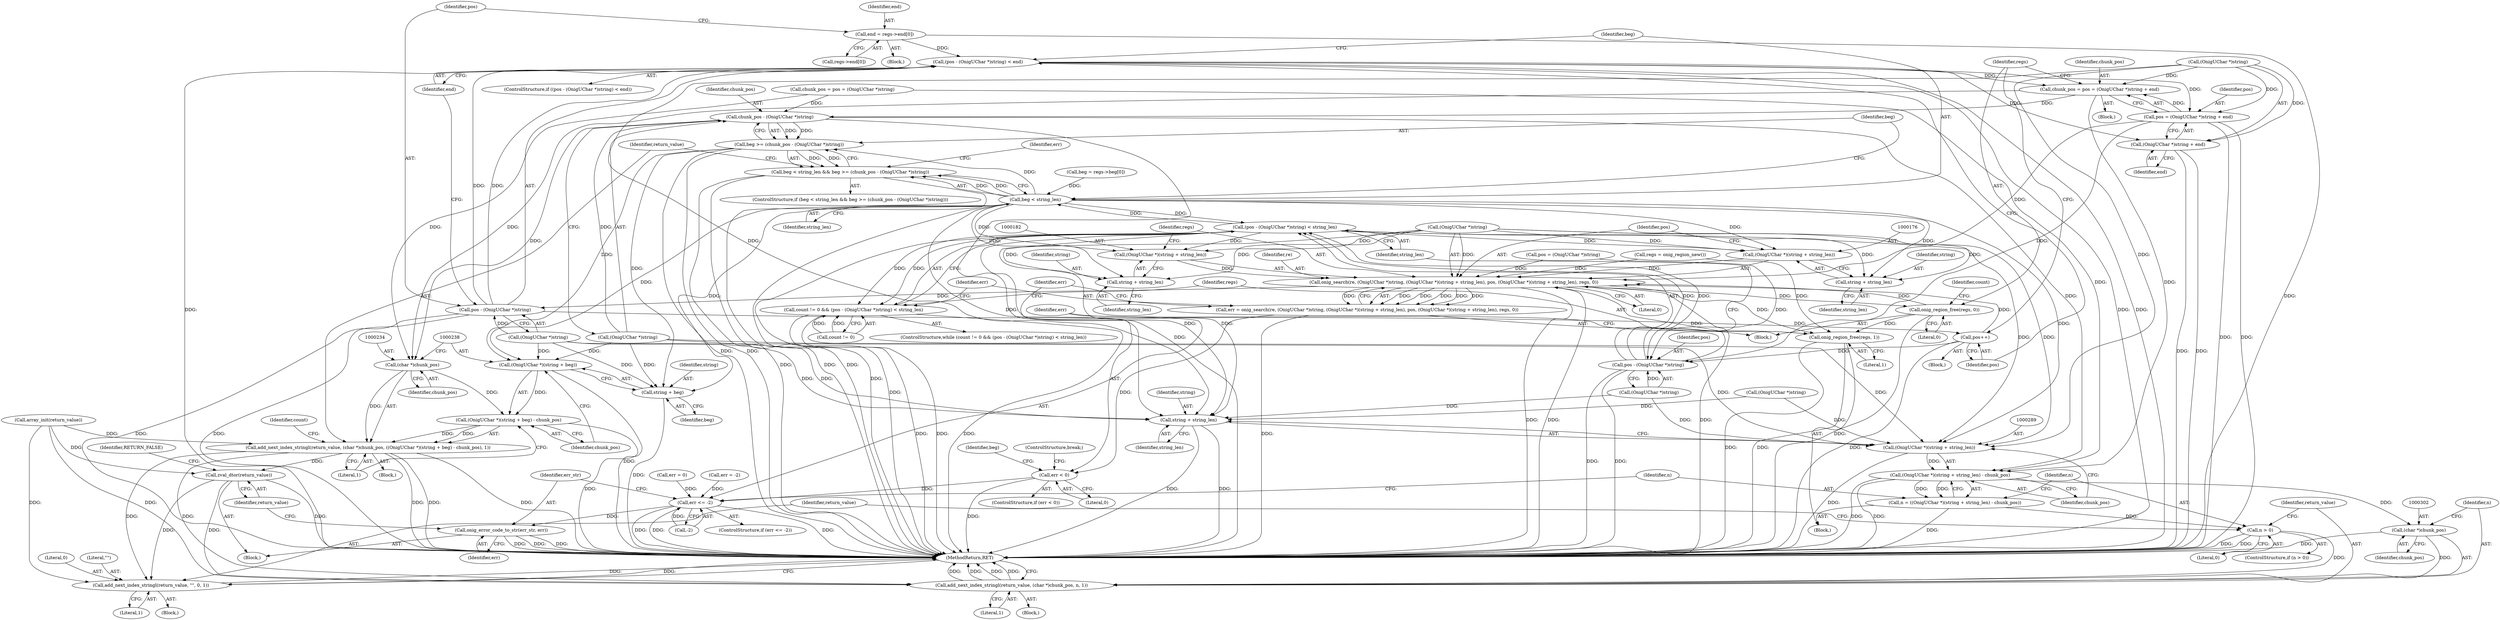 digraph "0_php-src_5b597a2e5b28e2d5a52fc1be13f425f08f47cb62?w=1@array" {
"1000202" [label="(Call,end = regs->end[0])"];
"1000210" [label="(Call,(pos - (OnigUChar *)string) < end)"];
"1000253" [label="(Call,chunk_pos = pos = (OnigUChar *)string + end)"];
"1000225" [label="(Call,chunk_pos - (OnigUChar *)string)"];
"1000223" [label="(Call,beg >= (chunk_pos - (OnigUChar *)string))"];
"1000219" [label="(Call,beg < string_len && beg >= (chunk_pos - (OnigUChar *)string))"];
"1000237" [label="(Call,(OnigUChar *)(string + beg))"];
"1000236" [label="(Call,(OnigUChar *)(string + beg) - chunk_pos)"];
"1000231" [label="(Call,add_next_index_stringl(return_value, (char *)chunk_pos, ((OnigUChar *)(string + beg) - chunk_pos), 1))"];
"1000282" [label="(Call,zval_dtor(return_value))"];
"1000299" [label="(Call,add_next_index_stringl(return_value, (char *)chunk_pos, n, 1))"];
"1000308" [label="(Call,add_next_index_stringl(return_value, \"\", 0, 1))"];
"1000239" [label="(Call,string + beg)"];
"1000233" [label="(Call,(char *)chunk_pos)"];
"1000287" [label="(Call,(OnigUChar *)(string + string_len) - chunk_pos)"];
"1000285" [label="(Call,n = ((OnigUChar *)(string + string_len) - chunk_pos))"];
"1000295" [label="(Call,n > 0)"];
"1000301" [label="(Call,(char *)chunk_pos)"];
"1000255" [label="(Call,pos = (OnigUChar *)string + end)"];
"1000159" [label="(Call,pos - (OnigUChar *)string)"];
"1000158" [label="(Call,(pos - (OnigUChar *)string) < string_len)"];
"1000154" [label="(Call,count != 0 && (pos - (OnigUChar *)string) < string_len)"];
"1000175" [label="(Call,(OnigUChar *)(string + string_len))"];
"1000170" [label="(Call,onig_search(re, (OnigUChar *)string, (OnigUChar *)(string + string_len), pos, (OnigUChar *)(string + string_len), regs, 0))"];
"1000168" [label="(Call,err = onig_search(re, (OnigUChar *)string, (OnigUChar *)(string + string_len), pos, (OnigUChar *)(string + string_len), regs, 0))"];
"1000189" [label="(Call,err < 0)"];
"1000273" [label="(Call,err <= -2)"];
"1000279" [label="(Call,onig_error_code_to_str(err_str, err))"];
"1000211" [label="(Call,pos - (OnigUChar *)string)"];
"1000264" [label="(Call,pos++)"];
"1000266" [label="(Call,onig_region_free(regs, 0))"];
"1000269" [label="(Call,onig_region_free(regs, 1))"];
"1000177" [label="(Call,string + string_len)"];
"1000181" [label="(Call,(OnigUChar *)(string + string_len))"];
"1000183" [label="(Call,string + string_len)"];
"1000220" [label="(Call,beg < string_len)"];
"1000288" [label="(Call,(OnigUChar *)(string + string_len))"];
"1000290" [label="(Call,string + string_len)"];
"1000257" [label="(Call,(OnigUChar *)string + end)"];
"1000195" [label="(Call,beg = regs->beg[0])"];
"1000204" [label="(Call,regs->end[0])"];
"1000225" [label="(Call,chunk_pos - (OnigUChar *)string)"];
"1000172" [label="(Call,(OnigUChar *)string)"];
"1000281" [label="(Identifier,err)"];
"1000178" [label="(Identifier,string)"];
"1000270" [label="(Identifier,regs)"];
"1000268" [label="(Literal,0)"];
"1000180" [label="(Identifier,pos)"];
"1000196" [label="(Identifier,beg)"];
"1000248" [label="(Call,err = -2)"];
"1000242" [label="(Identifier,chunk_pos)"];
"1000194" [label="(Block,)"];
"1000219" [label="(Call,beg < string_len && beg >= (chunk_pos - (OnigUChar *)string))"];
"1000175" [label="(Call,(OnigUChar *)(string + string_len))"];
"1000271" [label="(Literal,1)"];
"1000263" [label="(Block,)"];
"1000150" [label="(Call,regs = onig_region_new())"];
"1000280" [label="(Identifier,err_str)"];
"1000212" [label="(Identifier,pos)"];
"1000253" [label="(Call,chunk_pos = pos = (OnigUChar *)string + end)"];
"1000188" [label="(ControlStructure,if (err < 0))"];
"1000181" [label="(Call,(OnigUChar *)(string + string_len))"];
"1000311" [label="(Literal,0)"];
"1000256" [label="(Identifier,pos)"];
"1000226" [label="(Identifier,chunk_pos)"];
"1000275" [label="(Call,-2)"];
"1000285" [label="(Call,n = ((OnigUChar *)(string + string_len) - chunk_pos))"];
"1000224" [label="(Identifier,beg)"];
"1000154" [label="(Call,count != 0 && (pos - (OnigUChar *)string) < string_len)"];
"1000243" [label="(Literal,1)"];
"1000165" [label="(Block,)"];
"1000240" [label="(Identifier,string)"];
"1000309" [label="(Identifier,return_value)"];
"1000222" [label="(Identifier,string_len)"];
"1000279" [label="(Call,onig_error_code_to_str(err_str, err))"];
"1000193" [label="(ControlStructure,break;)"];
"1000313" [label="(MethodReturn,RET)"];
"1000216" [label="(Identifier,end)"];
"1000147" [label="(Call,err = 0)"];
"1000239" [label="(Call,string + beg)"];
"1000177" [label="(Call,string + string_len)"];
"1000168" [label="(Call,err = onig_search(re, (OnigUChar *)string, (OnigUChar *)(string + string_len), pos, (OnigUChar *)(string + string_len), regs, 0))"];
"1000220" [label="(Call,beg < string_len)"];
"1000161" [label="(Call,(OnigUChar *)string)"];
"1000304" [label="(Identifier,n)"];
"1000286" [label="(Identifier,n)"];
"1000156" [label="(Identifier,count)"];
"1000269" [label="(Call,onig_region_free(regs, 1))"];
"1000227" [label="(Call,(OnigUChar *)string)"];
"1000273" [label="(Call,err <= -2)"];
"1000312" [label="(Literal,1)"];
"1000267" [label="(Identifier,regs)"];
"1000155" [label="(Call,count != 0)"];
"1000108" [label="(Block,)"];
"1000203" [label="(Identifier,end)"];
"1000297" [label="(Literal,0)"];
"1000191" [label="(Literal,0)"];
"1000295" [label="(Call,n > 0)"];
"1000153" [label="(ControlStructure,while (count != 0 && (pos - (OnigUChar *)string) < string_len))"];
"1000236" [label="(Call,(OnigUChar *)(string + beg) - chunk_pos)"];
"1000230" [label="(Block,)"];
"1000277" [label="(Block,)"];
"1000187" [label="(Literal,0)"];
"1000233" [label="(Call,(char *)chunk_pos)"];
"1000294" [label="(ControlStructure,if (n > 0))"];
"1000282" [label="(Call,zval_dtor(return_value))"];
"1000158" [label="(Call,(pos - (OnigUChar *)string) < string_len)"];
"1000305" [label="(Literal,1)"];
"1000292" [label="(Identifier,string_len)"];
"1000232" [label="(Identifier,return_value)"];
"1000274" [label="(Identifier,err)"];
"1000218" [label="(ControlStructure,if (beg < string_len && beg >= (chunk_pos - (OnigUChar *)string)))"];
"1000221" [label="(Identifier,beg)"];
"1000140" [label="(Call,chunk_pos = pos = (OnigUChar *)string)"];
"1000245" [label="(Identifier,count)"];
"1000164" [label="(Identifier,string_len)"];
"1000171" [label="(Identifier,re)"];
"1000266" [label="(Call,onig_region_free(regs, 0))"];
"1000235" [label="(Identifier,chunk_pos)"];
"1000308" [label="(Call,add_next_index_stringl(return_value, \"\", 0, 1))"];
"1000209" [label="(ControlStructure,if ((pos - (OnigUChar *)string) < end))"];
"1000261" [label="(Identifier,end)"];
"1000307" [label="(Block,)"];
"1000249" [label="(Identifier,err)"];
"1000144" [label="(Call,(OnigUChar *)string)"];
"1000184" [label="(Identifier,string)"];
"1000264" [label="(Call,pos++)"];
"1000272" [label="(ControlStructure,if (err <= -2))"];
"1000300" [label="(Identifier,return_value)"];
"1000170" [label="(Call,onig_search(re, (OnigUChar *)string, (OnigUChar *)(string + string_len), pos, (OnigUChar *)(string + string_len), regs, 0))"];
"1000293" [label="(Identifier,chunk_pos)"];
"1000186" [label="(Identifier,regs)"];
"1000190" [label="(Identifier,err)"];
"1000258" [label="(Call,(OnigUChar *)string)"];
"1000283" [label="(Identifier,return_value)"];
"1000160" [label="(Identifier,pos)"];
"1000138" [label="(Call,array_init(return_value))"];
"1000301" [label="(Call,(char *)chunk_pos)"];
"1000241" [label="(Identifier,beg)"];
"1000223" [label="(Call,beg >= (chunk_pos - (OnigUChar *)string))"];
"1000185" [label="(Identifier,string_len)"];
"1000211" [label="(Call,pos - (OnigUChar *)string)"];
"1000179" [label="(Identifier,string_len)"];
"1000183" [label="(Call,string + string_len)"];
"1000296" [label="(Identifier,n)"];
"1000290" [label="(Call,string + string_len)"];
"1000255" [label="(Call,pos = (OnigUChar *)string + end)"];
"1000231" [label="(Call,add_next_index_stringl(return_value, (char *)chunk_pos, ((OnigUChar *)(string + beg) - chunk_pos), 1))"];
"1000291" [label="(Identifier,string)"];
"1000299" [label="(Call,add_next_index_stringl(return_value, (char *)chunk_pos, n, 1))"];
"1000298" [label="(Block,)"];
"1000265" [label="(Identifier,pos)"];
"1000310" [label="(Literal,\"\")"];
"1000303" [label="(Identifier,chunk_pos)"];
"1000202" [label="(Call,end = regs->end[0])"];
"1000169" [label="(Identifier,err)"];
"1000284" [label="(Identifier,RETURN_FALSE)"];
"1000210" [label="(Call,(pos - (OnigUChar *)string) < end)"];
"1000237" [label="(Call,(OnigUChar *)(string + beg))"];
"1000142" [label="(Call,pos = (OnigUChar *)string)"];
"1000159" [label="(Call,pos - (OnigUChar *)string)"];
"1000217" [label="(Block,)"];
"1000213" [label="(Call,(OnigUChar *)string)"];
"1000257" [label="(Call,(OnigUChar *)string + end)"];
"1000254" [label="(Identifier,chunk_pos)"];
"1000189" [label="(Call,err < 0)"];
"1000287" [label="(Call,(OnigUChar *)(string + string_len) - chunk_pos)"];
"1000288" [label="(Call,(OnigUChar *)(string + string_len))"];
"1000202" -> "1000194"  [label="AST: "];
"1000202" -> "1000204"  [label="CFG: "];
"1000203" -> "1000202"  [label="AST: "];
"1000204" -> "1000202"  [label="AST: "];
"1000212" -> "1000202"  [label="CFG: "];
"1000202" -> "1000313"  [label="DDG: "];
"1000202" -> "1000210"  [label="DDG: "];
"1000210" -> "1000209"  [label="AST: "];
"1000210" -> "1000216"  [label="CFG: "];
"1000211" -> "1000210"  [label="AST: "];
"1000216" -> "1000210"  [label="AST: "];
"1000221" -> "1000210"  [label="CFG: "];
"1000265" -> "1000210"  [label="CFG: "];
"1000210" -> "1000313"  [label="DDG: "];
"1000210" -> "1000313"  [label="DDG: "];
"1000210" -> "1000313"  [label="DDG: "];
"1000211" -> "1000210"  [label="DDG: "];
"1000211" -> "1000210"  [label="DDG: "];
"1000210" -> "1000253"  [label="DDG: "];
"1000210" -> "1000255"  [label="DDG: "];
"1000210" -> "1000257"  [label="DDG: "];
"1000253" -> "1000217"  [label="AST: "];
"1000253" -> "1000255"  [label="CFG: "];
"1000254" -> "1000253"  [label="AST: "];
"1000255" -> "1000253"  [label="AST: "];
"1000267" -> "1000253"  [label="CFG: "];
"1000253" -> "1000225"  [label="DDG: "];
"1000253" -> "1000233"  [label="DDG: "];
"1000255" -> "1000253"  [label="DDG: "];
"1000258" -> "1000253"  [label="DDG: "];
"1000253" -> "1000287"  [label="DDG: "];
"1000225" -> "1000223"  [label="AST: "];
"1000225" -> "1000227"  [label="CFG: "];
"1000226" -> "1000225"  [label="AST: "];
"1000227" -> "1000225"  [label="AST: "];
"1000223" -> "1000225"  [label="CFG: "];
"1000225" -> "1000313"  [label="DDG: "];
"1000225" -> "1000223"  [label="DDG: "];
"1000225" -> "1000223"  [label="DDG: "];
"1000140" -> "1000225"  [label="DDG: "];
"1000227" -> "1000225"  [label="DDG: "];
"1000225" -> "1000233"  [label="DDG: "];
"1000225" -> "1000287"  [label="DDG: "];
"1000223" -> "1000219"  [label="AST: "];
"1000224" -> "1000223"  [label="AST: "];
"1000219" -> "1000223"  [label="CFG: "];
"1000223" -> "1000313"  [label="DDG: "];
"1000223" -> "1000313"  [label="DDG: "];
"1000223" -> "1000219"  [label="DDG: "];
"1000223" -> "1000219"  [label="DDG: "];
"1000220" -> "1000223"  [label="DDG: "];
"1000223" -> "1000237"  [label="DDG: "];
"1000223" -> "1000239"  [label="DDG: "];
"1000219" -> "1000218"  [label="AST: "];
"1000219" -> "1000220"  [label="CFG: "];
"1000220" -> "1000219"  [label="AST: "];
"1000232" -> "1000219"  [label="CFG: "];
"1000249" -> "1000219"  [label="CFG: "];
"1000219" -> "1000313"  [label="DDG: "];
"1000219" -> "1000313"  [label="DDG: "];
"1000219" -> "1000313"  [label="DDG: "];
"1000220" -> "1000219"  [label="DDG: "];
"1000220" -> "1000219"  [label="DDG: "];
"1000237" -> "1000236"  [label="AST: "];
"1000237" -> "1000239"  [label="CFG: "];
"1000238" -> "1000237"  [label="AST: "];
"1000239" -> "1000237"  [label="AST: "];
"1000242" -> "1000237"  [label="CFG: "];
"1000237" -> "1000313"  [label="DDG: "];
"1000237" -> "1000236"  [label="DDG: "];
"1000227" -> "1000237"  [label="DDG: "];
"1000213" -> "1000237"  [label="DDG: "];
"1000220" -> "1000237"  [label="DDG: "];
"1000236" -> "1000231"  [label="AST: "];
"1000236" -> "1000242"  [label="CFG: "];
"1000242" -> "1000236"  [label="AST: "];
"1000243" -> "1000236"  [label="CFG: "];
"1000236" -> "1000313"  [label="DDG: "];
"1000236" -> "1000231"  [label="DDG: "];
"1000236" -> "1000231"  [label="DDG: "];
"1000233" -> "1000236"  [label="DDG: "];
"1000231" -> "1000230"  [label="AST: "];
"1000231" -> "1000243"  [label="CFG: "];
"1000232" -> "1000231"  [label="AST: "];
"1000233" -> "1000231"  [label="AST: "];
"1000243" -> "1000231"  [label="AST: "];
"1000245" -> "1000231"  [label="CFG: "];
"1000231" -> "1000313"  [label="DDG: "];
"1000231" -> "1000313"  [label="DDG: "];
"1000231" -> "1000313"  [label="DDG: "];
"1000138" -> "1000231"  [label="DDG: "];
"1000233" -> "1000231"  [label="DDG: "];
"1000231" -> "1000282"  [label="DDG: "];
"1000231" -> "1000299"  [label="DDG: "];
"1000231" -> "1000308"  [label="DDG: "];
"1000282" -> "1000277"  [label="AST: "];
"1000282" -> "1000283"  [label="CFG: "];
"1000283" -> "1000282"  [label="AST: "];
"1000284" -> "1000282"  [label="CFG: "];
"1000282" -> "1000313"  [label="DDG: "];
"1000138" -> "1000282"  [label="DDG: "];
"1000282" -> "1000299"  [label="DDG: "];
"1000282" -> "1000308"  [label="DDG: "];
"1000299" -> "1000298"  [label="AST: "];
"1000299" -> "1000305"  [label="CFG: "];
"1000300" -> "1000299"  [label="AST: "];
"1000301" -> "1000299"  [label="AST: "];
"1000304" -> "1000299"  [label="AST: "];
"1000305" -> "1000299"  [label="AST: "];
"1000313" -> "1000299"  [label="CFG: "];
"1000299" -> "1000313"  [label="DDG: "];
"1000299" -> "1000313"  [label="DDG: "];
"1000299" -> "1000313"  [label="DDG: "];
"1000299" -> "1000313"  [label="DDG: "];
"1000138" -> "1000299"  [label="DDG: "];
"1000301" -> "1000299"  [label="DDG: "];
"1000295" -> "1000299"  [label="DDG: "];
"1000308" -> "1000307"  [label="AST: "];
"1000308" -> "1000312"  [label="CFG: "];
"1000309" -> "1000308"  [label="AST: "];
"1000310" -> "1000308"  [label="AST: "];
"1000311" -> "1000308"  [label="AST: "];
"1000312" -> "1000308"  [label="AST: "];
"1000313" -> "1000308"  [label="CFG: "];
"1000308" -> "1000313"  [label="DDG: "];
"1000308" -> "1000313"  [label="DDG: "];
"1000138" -> "1000308"  [label="DDG: "];
"1000239" -> "1000241"  [label="CFG: "];
"1000240" -> "1000239"  [label="AST: "];
"1000241" -> "1000239"  [label="AST: "];
"1000239" -> "1000313"  [label="DDG: "];
"1000227" -> "1000239"  [label="DDG: "];
"1000213" -> "1000239"  [label="DDG: "];
"1000220" -> "1000239"  [label="DDG: "];
"1000233" -> "1000235"  [label="CFG: "];
"1000234" -> "1000233"  [label="AST: "];
"1000235" -> "1000233"  [label="AST: "];
"1000238" -> "1000233"  [label="CFG: "];
"1000140" -> "1000233"  [label="DDG: "];
"1000287" -> "1000285"  [label="AST: "];
"1000287" -> "1000293"  [label="CFG: "];
"1000288" -> "1000287"  [label="AST: "];
"1000293" -> "1000287"  [label="AST: "];
"1000285" -> "1000287"  [label="CFG: "];
"1000287" -> "1000313"  [label="DDG: "];
"1000287" -> "1000313"  [label="DDG: "];
"1000287" -> "1000285"  [label="DDG: "];
"1000287" -> "1000285"  [label="DDG: "];
"1000288" -> "1000287"  [label="DDG: "];
"1000140" -> "1000287"  [label="DDG: "];
"1000287" -> "1000301"  [label="DDG: "];
"1000285" -> "1000108"  [label="AST: "];
"1000286" -> "1000285"  [label="AST: "];
"1000296" -> "1000285"  [label="CFG: "];
"1000285" -> "1000313"  [label="DDG: "];
"1000285" -> "1000295"  [label="DDG: "];
"1000295" -> "1000294"  [label="AST: "];
"1000295" -> "1000297"  [label="CFG: "];
"1000296" -> "1000295"  [label="AST: "];
"1000297" -> "1000295"  [label="AST: "];
"1000300" -> "1000295"  [label="CFG: "];
"1000309" -> "1000295"  [label="CFG: "];
"1000295" -> "1000313"  [label="DDG: "];
"1000295" -> "1000313"  [label="DDG: "];
"1000301" -> "1000303"  [label="CFG: "];
"1000302" -> "1000301"  [label="AST: "];
"1000303" -> "1000301"  [label="AST: "];
"1000304" -> "1000301"  [label="CFG: "];
"1000301" -> "1000313"  [label="DDG: "];
"1000255" -> "1000257"  [label="CFG: "];
"1000256" -> "1000255"  [label="AST: "];
"1000257" -> "1000255"  [label="AST: "];
"1000255" -> "1000313"  [label="DDG: "];
"1000255" -> "1000313"  [label="DDG: "];
"1000255" -> "1000159"  [label="DDG: "];
"1000255" -> "1000170"  [label="DDG: "];
"1000258" -> "1000255"  [label="DDG: "];
"1000159" -> "1000158"  [label="AST: "];
"1000159" -> "1000161"  [label="CFG: "];
"1000160" -> "1000159"  [label="AST: "];
"1000161" -> "1000159"  [label="AST: "];
"1000164" -> "1000159"  [label="CFG: "];
"1000159" -> "1000313"  [label="DDG: "];
"1000159" -> "1000313"  [label="DDG: "];
"1000159" -> "1000158"  [label="DDG: "];
"1000159" -> "1000158"  [label="DDG: "];
"1000264" -> "1000159"  [label="DDG: "];
"1000142" -> "1000159"  [label="DDG: "];
"1000161" -> "1000159"  [label="DDG: "];
"1000159" -> "1000170"  [label="DDG: "];
"1000158" -> "1000154"  [label="AST: "];
"1000158" -> "1000164"  [label="CFG: "];
"1000164" -> "1000158"  [label="AST: "];
"1000154" -> "1000158"  [label="CFG: "];
"1000158" -> "1000313"  [label="DDG: "];
"1000158" -> "1000154"  [label="DDG: "];
"1000158" -> "1000154"  [label="DDG: "];
"1000220" -> "1000158"  [label="DDG: "];
"1000158" -> "1000175"  [label="DDG: "];
"1000158" -> "1000177"  [label="DDG: "];
"1000158" -> "1000181"  [label="DDG: "];
"1000158" -> "1000183"  [label="DDG: "];
"1000158" -> "1000220"  [label="DDG: "];
"1000158" -> "1000288"  [label="DDG: "];
"1000158" -> "1000290"  [label="DDG: "];
"1000154" -> "1000153"  [label="AST: "];
"1000154" -> "1000155"  [label="CFG: "];
"1000155" -> "1000154"  [label="AST: "];
"1000169" -> "1000154"  [label="CFG: "];
"1000270" -> "1000154"  [label="CFG: "];
"1000154" -> "1000313"  [label="DDG: "];
"1000154" -> "1000313"  [label="DDG: "];
"1000154" -> "1000313"  [label="DDG: "];
"1000155" -> "1000154"  [label="DDG: "];
"1000155" -> "1000154"  [label="DDG: "];
"1000175" -> "1000170"  [label="AST: "];
"1000175" -> "1000177"  [label="CFG: "];
"1000176" -> "1000175"  [label="AST: "];
"1000177" -> "1000175"  [label="AST: "];
"1000180" -> "1000175"  [label="CFG: "];
"1000175" -> "1000170"  [label="DDG: "];
"1000172" -> "1000175"  [label="DDG: "];
"1000220" -> "1000175"  [label="DDG: "];
"1000170" -> "1000168"  [label="AST: "];
"1000170" -> "1000187"  [label="CFG: "];
"1000171" -> "1000170"  [label="AST: "];
"1000172" -> "1000170"  [label="AST: "];
"1000180" -> "1000170"  [label="AST: "];
"1000181" -> "1000170"  [label="AST: "];
"1000186" -> "1000170"  [label="AST: "];
"1000187" -> "1000170"  [label="AST: "];
"1000168" -> "1000170"  [label="CFG: "];
"1000170" -> "1000313"  [label="DDG: "];
"1000170" -> "1000313"  [label="DDG: "];
"1000170" -> "1000313"  [label="DDG: "];
"1000170" -> "1000168"  [label="DDG: "];
"1000170" -> "1000168"  [label="DDG: "];
"1000170" -> "1000168"  [label="DDG: "];
"1000170" -> "1000168"  [label="DDG: "];
"1000170" -> "1000168"  [label="DDG: "];
"1000170" -> "1000168"  [label="DDG: "];
"1000172" -> "1000170"  [label="DDG: "];
"1000264" -> "1000170"  [label="DDG: "];
"1000142" -> "1000170"  [label="DDG: "];
"1000181" -> "1000170"  [label="DDG: "];
"1000150" -> "1000170"  [label="DDG: "];
"1000266" -> "1000170"  [label="DDG: "];
"1000170" -> "1000211"  [label="DDG: "];
"1000170" -> "1000266"  [label="DDG: "];
"1000170" -> "1000269"  [label="DDG: "];
"1000168" -> "1000165"  [label="AST: "];
"1000169" -> "1000168"  [label="AST: "];
"1000190" -> "1000168"  [label="CFG: "];
"1000168" -> "1000313"  [label="DDG: "];
"1000168" -> "1000189"  [label="DDG: "];
"1000189" -> "1000188"  [label="AST: "];
"1000189" -> "1000191"  [label="CFG: "];
"1000190" -> "1000189"  [label="AST: "];
"1000191" -> "1000189"  [label="AST: "];
"1000193" -> "1000189"  [label="CFG: "];
"1000196" -> "1000189"  [label="CFG: "];
"1000189" -> "1000313"  [label="DDG: "];
"1000189" -> "1000273"  [label="DDG: "];
"1000273" -> "1000272"  [label="AST: "];
"1000273" -> "1000275"  [label="CFG: "];
"1000274" -> "1000273"  [label="AST: "];
"1000275" -> "1000273"  [label="AST: "];
"1000280" -> "1000273"  [label="CFG: "];
"1000286" -> "1000273"  [label="CFG: "];
"1000273" -> "1000313"  [label="DDG: "];
"1000273" -> "1000313"  [label="DDG: "];
"1000273" -> "1000313"  [label="DDG: "];
"1000147" -> "1000273"  [label="DDG: "];
"1000248" -> "1000273"  [label="DDG: "];
"1000275" -> "1000273"  [label="DDG: "];
"1000273" -> "1000279"  [label="DDG: "];
"1000279" -> "1000277"  [label="AST: "];
"1000279" -> "1000281"  [label="CFG: "];
"1000280" -> "1000279"  [label="AST: "];
"1000281" -> "1000279"  [label="AST: "];
"1000283" -> "1000279"  [label="CFG: "];
"1000279" -> "1000313"  [label="DDG: "];
"1000279" -> "1000313"  [label="DDG: "];
"1000279" -> "1000313"  [label="DDG: "];
"1000211" -> "1000213"  [label="CFG: "];
"1000212" -> "1000211"  [label="AST: "];
"1000213" -> "1000211"  [label="AST: "];
"1000216" -> "1000211"  [label="CFG: "];
"1000211" -> "1000313"  [label="DDG: "];
"1000211" -> "1000313"  [label="DDG: "];
"1000213" -> "1000211"  [label="DDG: "];
"1000211" -> "1000264"  [label="DDG: "];
"1000264" -> "1000263"  [label="AST: "];
"1000264" -> "1000265"  [label="CFG: "];
"1000265" -> "1000264"  [label="AST: "];
"1000267" -> "1000264"  [label="CFG: "];
"1000264" -> "1000313"  [label="DDG: "];
"1000266" -> "1000165"  [label="AST: "];
"1000266" -> "1000268"  [label="CFG: "];
"1000267" -> "1000266"  [label="AST: "];
"1000268" -> "1000266"  [label="AST: "];
"1000156" -> "1000266"  [label="CFG: "];
"1000266" -> "1000313"  [label="DDG: "];
"1000266" -> "1000269"  [label="DDG: "];
"1000269" -> "1000108"  [label="AST: "];
"1000269" -> "1000271"  [label="CFG: "];
"1000270" -> "1000269"  [label="AST: "];
"1000271" -> "1000269"  [label="AST: "];
"1000274" -> "1000269"  [label="CFG: "];
"1000269" -> "1000313"  [label="DDG: "];
"1000269" -> "1000313"  [label="DDG: "];
"1000150" -> "1000269"  [label="DDG: "];
"1000177" -> "1000179"  [label="CFG: "];
"1000178" -> "1000177"  [label="AST: "];
"1000179" -> "1000177"  [label="AST: "];
"1000172" -> "1000177"  [label="DDG: "];
"1000220" -> "1000177"  [label="DDG: "];
"1000181" -> "1000183"  [label="CFG: "];
"1000182" -> "1000181"  [label="AST: "];
"1000183" -> "1000181"  [label="AST: "];
"1000186" -> "1000181"  [label="CFG: "];
"1000172" -> "1000181"  [label="DDG: "];
"1000220" -> "1000181"  [label="DDG: "];
"1000183" -> "1000185"  [label="CFG: "];
"1000184" -> "1000183"  [label="AST: "];
"1000185" -> "1000183"  [label="AST: "];
"1000172" -> "1000183"  [label="DDG: "];
"1000220" -> "1000183"  [label="DDG: "];
"1000220" -> "1000222"  [label="CFG: "];
"1000221" -> "1000220"  [label="AST: "];
"1000222" -> "1000220"  [label="AST: "];
"1000224" -> "1000220"  [label="CFG: "];
"1000220" -> "1000313"  [label="DDG: "];
"1000195" -> "1000220"  [label="DDG: "];
"1000220" -> "1000288"  [label="DDG: "];
"1000220" -> "1000290"  [label="DDG: "];
"1000288" -> "1000290"  [label="CFG: "];
"1000289" -> "1000288"  [label="AST: "];
"1000290" -> "1000288"  [label="AST: "];
"1000293" -> "1000288"  [label="CFG: "];
"1000288" -> "1000313"  [label="DDG: "];
"1000258" -> "1000288"  [label="DDG: "];
"1000227" -> "1000288"  [label="DDG: "];
"1000213" -> "1000288"  [label="DDG: "];
"1000161" -> "1000288"  [label="DDG: "];
"1000144" -> "1000288"  [label="DDG: "];
"1000172" -> "1000288"  [label="DDG: "];
"1000290" -> "1000292"  [label="CFG: "];
"1000291" -> "1000290"  [label="AST: "];
"1000292" -> "1000290"  [label="AST: "];
"1000290" -> "1000313"  [label="DDG: "];
"1000290" -> "1000313"  [label="DDG: "];
"1000258" -> "1000290"  [label="DDG: "];
"1000227" -> "1000290"  [label="DDG: "];
"1000213" -> "1000290"  [label="DDG: "];
"1000161" -> "1000290"  [label="DDG: "];
"1000144" -> "1000290"  [label="DDG: "];
"1000172" -> "1000290"  [label="DDG: "];
"1000257" -> "1000261"  [label="CFG: "];
"1000258" -> "1000257"  [label="AST: "];
"1000261" -> "1000257"  [label="AST: "];
"1000257" -> "1000313"  [label="DDG: "];
"1000257" -> "1000313"  [label="DDG: "];
"1000258" -> "1000257"  [label="DDG: "];
}
